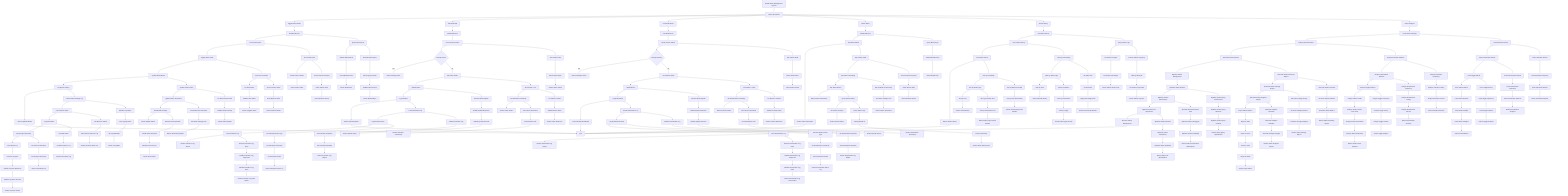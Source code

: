 %% Brand Status Management and Toggle System
%% View at https://mermaid.live
flowchart TD
  A[Brand Status Management System] --> B[Status Operations]
  
  %% Status Operations
  B --> C[Toggle Brand Status]
  B --> D[Activate Brand]
  B --> E[Deactivate Brand]
  B --> F[Check Status]
  B --> G[Status History]
  B --> H[Status Analytics]
  
  %% Toggle Brand Status
  C --> C1[Find Brand by ID]
  C1 --> C2[Get Current Status]
  C2 --> C3[Toggle Status Value]
  C3 --> C4[Update Brand Status]
  C4 --> C5[Log Status Change]
  C5 --> C6[Return Updated Brand]
  
  %% Find Brand by ID
  C1 --> C1A[Query Brand by ID]
  C1A --> C1B[Validate Brand Exists]
  C1B --> C1C[Check Brand Access]
  C1C --> C1D[Return Brand Data]
  
  %% Query Brand by ID
  C1A --> C1A1[Execute Brand Query]
  C1A1 --> C1A2[Check Query Results]
  C1A2 --> C1A3[Validate Brand Found]
  C1A3 --> C1A4[Return Brand Object]
  
  %% Get Current Status
  C2 --> C2A[Get isActive Field]
  C2A --> C2B[Check Current Status]
  C2B --> C2C[Return Status Value]
  
  %% Get isActive Field
  C2A --> C2A1[Access isActive Property]
  C2A1 --> C2A2[Check Status Value]
  C2A2 --> C2A3[Return Boolean Status]
  
  %% Toggle Status Value
  C3 --> C3A[Invert Current Status]
  C3A --> C3B[Set New Status]
  C3B --> C3C[Validate New Status]
  C3C --> C3D[Return Toggled Status]
  
  %% Invert Current Status
  C3A --> C3A1[Check Current Status]
  C3A1 --> C3A2[Invert Boolean Value]
  C3A2 --> C3A3[Return Inverted Status]
  
  %% Update Brand Status
  C4 --> C4A[Update isActive Field]
  C4A --> C4B[Update Status Timestamp]
  C4B --> C4C[Save Brand Changes]
  C4C --> C4D[Return Update Status]
  
  %% Update isActive Field
  C4A --> C4A1[Set New isActive Value]
  C4A1 --> C4A2[Validate Status Change]
  C4A2 --> C4A3[Return Status Update]
  
  %% Update Status Timestamp
  C4B --> C4B1[Set Updated At Timestamp]
  C4B1 --> C4B2[Set Status Change Time]
  C4B2 --> C4B3[Return Timestamp Update]
  
  %% Save Brand Changes
  C4C --> C4C1[Execute Save Operation]
  C4C1 --> C4C2[Handle Save Response]
  C4C2 --> C4C3[Validate Save Success]
  C4C3 --> C4C4[Return Save Status]
  
  %% Log Status Change
  C5 --> C5A[Create Status Change Log]
  C5A --> C5B[Log Previous Status]
  C5B --> C5C[Log New Status]
  C5C --> C5D[Log Change Timestamp]
  C5D --> C5E[Save Status Log]
  
  %% Create Status Change Log
  C5A --> C5A1[Initialize Log Object]
  C5A1 --> C5A2[Set Log Properties]
  C5A2 --> C5A3[Set Log Metadata]
  C5A3 --> C5A4[Return Log Object]
  
  %% Log Previous Status
  C5B --> C5B1[Get Previous Status]
  C5B1 --> C5B2[Set Previous Status in Log]
  C5B2 --> C5B3[Return Previous Status Log]
  
  %% Log New Status
  C5C --> C5C1[Get New Status]
  C5C1 --> C5C2[Set New Status in Log]
  C5C2 --> C5C3[Return New Status Log]
  
  %% Log Change Timestamp
  C5D --> C5D1[Get Current Timestamp]
  C5D1 --> C5D2[Set Change Timestamp]
  C5D2 --> C5D3[Return Timestamp Log]
  
  %% Save Status Log
  C5E --> C5E1[Execute Log Save]
  C5E1 --> C5E2[Handle Log Save Response]
  C5E2 --> C5E3[Validate Log Save Success]
  C5E3 --> C5E4[Return Log Save Status]
  
  %% Activate Brand
  D --> D1[Find Brand by ID]
  D1 --> D2[Check Current Status]
  D2 --> D3{Already Active?}
  D3 -->|Yes| D4[Return Already Active]
  D3 -->|No| D5[Set Active Status]
  D5 --> D6[Update Brand]
  D6 --> D7[Log Activation]
  D7 --> D8[Return Activated Brand]
  
  %% Check Current Status
  D2 --> D2A[Get isActive Field]
  D2A --> D2B[Check Status Value]
  D2B --> D2C[Return Status Check]
  
  %% Set Active Status
  D5 --> D5A[Set isActive = true]
  D5A --> D5B[Set Activation Timestamp]
  D5B --> D5C[Return Active Status]
  
  %% Set isActive = true
  D5A --> D5A1[Set Status to Active]
  D5A1 --> D5A2[Validate Active Status]
  D5A2 --> D5A3[Return Active Status Set]
  
  %% Set Activation Timestamp
  D5B --> D5B1[Get Current Timestamp]
  D5B1 --> D5B2[Set Activation Time]
  D5B2 --> D5B3[Return Activation Timestamp]
  
  %% Update Brand
  D6 --> D6A[Execute Brand Update]
  D6A --> D6B[Handle Update Response]
  D6B --> D6C[Validate Update Success]
  D6C --> D6D[Return Update Status]
  
  %% Log Activation
  D7 --> D7A[Create Activation Log]
  D7A --> D7B[Log Activation Event]
  D7B --> D7C[Save Activation Log]
  D7C --> D7D[Return Activation Log Status]
  
  %% Create Activation Log
  D7A --> D7A1[Initialize Activation Log]
  D7A1 --> D7A2[Set Activation Properties]
  D7A2 --> D7A3[Set Activation Metadata]
  D7A3 --> D7A4[Return Activation Log Object]
  
  %% Log Activation Event
  D7B --> D7B1[Set Activation Event Type]
  D7B1 --> D7B2[Set Activation Timestamp]
  D7B2 --> D7B3[Set Activation Details]
  D7B3 --> D7B4[Return Activation Event Log]
  
  %% Save Activation Log
  D7C --> D7C1[Execute Activation Log Save]
  D7C1 --> D7C2[Handle Activation Log Response]
  D7C2 --> D7C3[Validate Activation Log Save]
  D7C3 --> D7C4[Return Activation Log Save Status]
  
  %% Deactivate Brand
  E --> E1[Find Brand by ID]
  E1 --> E2[Check Current Status]
  E2 --> E3{Already Inactive?}
  E3 -->|Yes| E4[Return Already Inactive]
  E3 -->|No| E5[Set Inactive Status]
  E5 --> E6[Update Brand]
  E6 --> E7[Log Deactivation]
  E7 --> E8[Return Deactivated Brand]
  
  %% Check Current Status
  E2 --> E2A[Get isActive Field]
  E2A --> E2B[Check Status Value]
  E2B --> E2C[Return Status Check]
  
  %% Set Inactive Status
  E5 --> E5A[Set isActive = false]
  E5A --> E5B[Set Deactivation Timestamp]
  E5B --> E5C[Return Inactive Status]
  
  %% Set isActive = false
  E5A --> E5A1[Set Status to Inactive]
  E5A1 --> E5A2[Validate Inactive Status]
  E5A2 --> E5A3[Return Inactive Status Set]
  
  %% Set Deactivation Timestamp
  E5B --> E5B1[Get Current Timestamp]
  E5B1 --> E5B2[Set Deactivation Time]
  E5B2 --> E5B3[Return Deactivation Timestamp]
  
  %% Update Brand
  E6 --> E6A[Execute Brand Update]
  E6A --> E6B[Handle Update Response]
  E6B --> E6C[Validate Update Success]
  E6C --> E6D[Return Update Status]
  
  %% Log Deactivation
  E7 --> E7A[Create Deactivation Log]
  E7A --> E7B[Log Deactivation Event]
  E7B --> E7C[Save Deactivation Log]
  E7C --> E7D[Return Deactivation Log Status]
  
  %% Create Deactivation Log
  E7A --> E7A1[Initialize Deactivation Log]
  E7A1 --> E7A2[Set Deactivation Properties]
  E7A2 --> E7A3[Set Deactivation Metadata]
  E7A3 --> E7A4[Return Deactivation Log Object]
  
  %% Log Deactivation Event
  E7B --> E7B1[Set Deactivation Event Type]
  E7B1 --> E7B2[Set Deactivation Timestamp]
  E7B2 --> E7B3[Set Deactivation Details]
  E7B3 --> E7B4[Return Deactivation Event Log]
  
  %% Save Deactivation Log
  E7C --> E7C1[Execute Deactivation Log Save]
  E7C1 --> E7C2[Handle Deactivation Log Response]
  E7C2 --> E7C3[Validate Deactivation Log Save]
  E7C3 --> E7C4[Return Deactivation Log Save Status]
  
  %% Check Status
  F --> F1[Find Brand by ID]
  F1 --> F2[Get Brand Status]
  F2 --> F3[Return Status Information]
  
  %% Find Brand by ID
  F1 --> F1A[Query Brand by ID]
  F1A --> F1B[Validate Brand Exists]
  F1B --> F1C[Return Brand Data]
  
  %% Get Brand Status
  F2 --> F2A[Get isActive Field]
  F2A --> F2B[Get Status Timestamp]
  F2B --> F2C[Get Status History]
  F2C --> F2D[Return Status Information]
  
  %% Get isActive Field
  F2A --> F2A1[Access isActive Property]
  F2A1 --> F2A2[Check Status Value]
  F2A2 --> F2A3[Return Boolean Status]
  
  %% Get Status Timestamp
  F2B --> F2B1[Get Updated At Timestamp]
  F2B1 --> F2B2[Get Status Change Time]
  F2B2 --> F2B3[Return Status Timestamp]
  
  %% Get Status History
  F2C --> F2C1[Query Status History]
  F2C1 --> F2C2[Get Status Changes]
  F2C2 --> F2C3[Return Status History]
  
  %% Query Status History
  F2C1 --> F2C1A[Query Status Logs]
  F2C1A --> F2C1B[Filter by Brand ID]
  F2C1B --> F2C1C[Sort by Timestamp]
  F2C1C --> F2C1D[Return Status History Data]
  
  %% Status History
  G --> G1[Get Status History]
  G1 --> G2[Filter Status History]
  G2 --> G3[Sort Status History]
  G3 --> G4[Return Status History]
  
  %% Get Status History
  G1 --> G1A[Query Status Logs]
  G1A --> G1B[Get Status Changes]
  G1B --> G1C[Get Status Timestamps]
  G1C --> G1D[Return Status History Data]
  
  %% Query Status Logs
  G1A --> G1A1[Execute Status Log Query]
  G1A1 --> G1A2[Filter by Brand ID]
  G1A2 --> G1A3[Get Status Log Results]
  G1A3 --> G1A4[Return Status Log Data]
  
  %% Filter Status History
  G2 --> G2A[Filter by Date Range]
  G2A --> G2B[Filter by Status Type]
  G2B --> G2C[Filter by User]
  G2C --> G2D[Return Filtered History]
  
  %% Filter by Date Range
  G2A --> G2A1[Set Start Date]
  G2A1 --> G2A2[Set End Date]
  G2A2 --> G2A3[Apply Date Range Filter]
  G2A3 --> G2A4[Return Date Range Results]
  
  %% Filter by Status Type
  G2B --> G2B1[Filter by Activation]
  G2B1 --> G2B2[Filter by Deactivation]
  G2B2 --> G2B3[Filter by Toggle]
  G2B3 --> G2B4[Return Status Type Results]
  
  %% Sort Status History
  G3 --> G3A[Sort by Timestamp]
  G3A --> G3B[Sort by Status Type]
  G3B --> G3C[Sort by User]
  G3C --> G3D[Return Sorted History]
  
  %% Sort by Timestamp
  G3A --> G3A1[Sort by Date Ascending]
  G3A1 --> G3A2[Sort by Date Descending]
  G3A2 --> G3A3[Return Timestamp Sorted Results]
  
  %% Sort by Status Type
  G3B --> G3B1[Sort by Activation First]
  G3B1 --> G3B2[Sort by Deactivation First]
  G3B2 --> G3B3[Return Status Type Sorted Results]
  
  %% Status Analytics
  H --> H1[Track Status Changes]
  H1 --> H2[Analyze Status Patterns]
  H2 --> H3[Generate Status Reports]
  H3 --> H4[Optimize Status Management]
  
  %% Track Status Changes
  H1 --> H1A[Track Activation Events]
  H1A --> H1B[Track Deactivation Events]
  H1B --> H1C[Track Toggle Events]
  H1C --> H1D[Track Status Metrics]
  
  %% Track Activation Events
  H1A --> H1A1[Count Activation Events]
  H1A1 --> H1A2[Track Activation Frequency]
  H1A2 --> H1A3[Track Activation Patterns]
  H1A3 --> H1A4[Return Activation Analytics]
  
  %% Track Deactivation Events
  H1B --> H1B1[Count Deactivation Events]
  H1B1 --> H1B2[Track Deactivation Frequency]
  H1B2 --> H1B3[Track Deactivation Patterns]
  H1B3 --> H1B4[Return Deactivation Analytics]
  
  %% Track Toggle Events
  H1C --> H1C1[Count Toggle Events]
  H1C1 --> H1C2[Track Toggle Frequency]
  H1C2 --> H1C3[Track Toggle Patterns]
  H1C3 --> H1C4[Return Toggle Analytics]
  
  %% Track Status Metrics
  H1D --> H1D1[Track Status Duration]
  H1D1 --> H1D2[Track Status Stability]
  H1D2 --> H1D3[Track Status Changes]
  H1D3 --> H1D4[Return Status Metrics]
  
  %% Analyze Status Patterns
  H2 --> H2A[Analyze Activation Patterns]
  H2A --> H2B[Analyze Deactivation Patterns]
  H2B --> H2C[Analyze Toggle Patterns]
  H2C --> H2D[Analyze Status Trends]
  
  %% Analyze Activation Patterns
  H2A --> H2A1[Analyze Activation Frequency]
  H2A1 --> H2A2[Analyze Activation Timing]
  H2A2 --> H2A3[Analyze Activation Causes]
  H2A3 --> H2A4[Return Activation Analysis]
  
  %% Analyze Deactivation Patterns
  H2B --> H2B1[Analyze Deactivation Frequency]
  H2B1 --> H2B2[Analyze Deactivation Timing]
  H2B2 --> H2B3[Analyze Deactivation Causes]
  H2B3 --> H2B4[Return Deactivation Analysis]
  
  %% Analyze Toggle Patterns
  H2C --> H2C1[Analyze Toggle Frequency]
  H2C1 --> H2C2[Analyze Toggle Timing]
  H2C2 --> H2C3[Analyze Toggle Causes]
  H2C3 --> H2C4[Return Toggle Analysis]
  
  %% Analyze Status Trends
  H2D --> H2D1[Analyze Status Trends Over Time]
  H2D1 --> H2D2[Analyze Status Correlations]
  H2D2 --> H2D3[Analyze Status Predictions]
  H2D3 --> H2D4[Return Status Trend Analysis]
  
  %% Generate Status Reports
  H3 --> H3A[Generate Status Summary Report]
  H3A --> H3B[Generate Status Change Report]
  H3B --> H3C[Generate Status Analytics Report]
  H3C --> H3D[Export Status Reports]
  
  %% Generate Status Summary Report
  H3A --> H3A1[Generate Status Overview]
  H3A1 --> H3A2[Generate Status Statistics]
  H3A2 --> H3A3[Generate Status Metrics]
  H3A3 --> H3A4[Return Status Summary Report]
  
  %% Generate Status Change Report
  H3B --> H3B1[Generate Change History]
  H3B1 --> H3B2[Generate Change Patterns]
  H3B2 --> H3B3[Generate Change Analytics]
  H3B3 --> H3B4[Return Status Change Report]
  
  %% Generate Status Analytics Report
  H3C --> H3C1[Generate Analytics Overview]
  H3C1 --> H3C2[Generate Analytics Statistics]
  H3C2 --> H3C3[Generate Analytics Insights]
  H3C3 --> H3C4[Return Status Analytics Report]
  
  %% Export Status Reports
  H3D --> H3D1[Export to PDF]
  H3D1 --> H3D2[Export to Excel]
  H3D2 --> H3D3[Export to CSV]
  H3D3 --> H3D4[Export to JSON]
  H3D4 --> H3D5[Return Export Status]
  
  %% Optimize Status Management
  H4 --> H4A[Optimize Status Queries]
  H4A --> H4B[Optimize Status Performance]
  H4B --> H4C[Optimize Status User Experience]
  H4C --> H4D[Enhance Status Management]
  
  %% Optimize Status Queries
  H4A --> H4A1[Optimize Status Query Performance]
  H4A1 --> H4A2[Optimize Status Query Structure]
  H4A2 --> H4A3[Optimize Status Query Caching]
  H4A3 --> H4A4[Return Status Query Optimization]
  
  %% Optimize Status Performance
  H4B --> H4B1[Optimize Status Response Time]
  H4B1 --> H4B2[Optimize Status Throughput]
  H4B2 --> H4B3[Optimize Status Scalability]
  H4B3 --> H4B4[Return Status Performance Optimization]
  
  %% Optimize Status User Experience
  H4C --> H4C1[Optimize Status Interface]
  H4C1 --> H4C2[Optimize Status Interactions]
  H4C2 --> H4C3[Optimize Status Feedback]
  H4C3 --> H4C4[Return Status UX Optimization]
  
  %% End points
  C6 --> Z[End]
  D8 --> Z
  E8 --> Z
  F3 --> Z
  G4 --> Z
  H4D --> Z